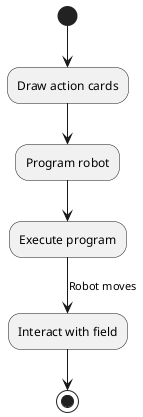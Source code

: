 @startuml
'https://plantuml.com/activity-diagram-be
(*) -->"Draw action cards"
 --> "Program robot"
--> "Execute program"
--> [Robot moves] "Interact with field"
--> (*)


@enduml
